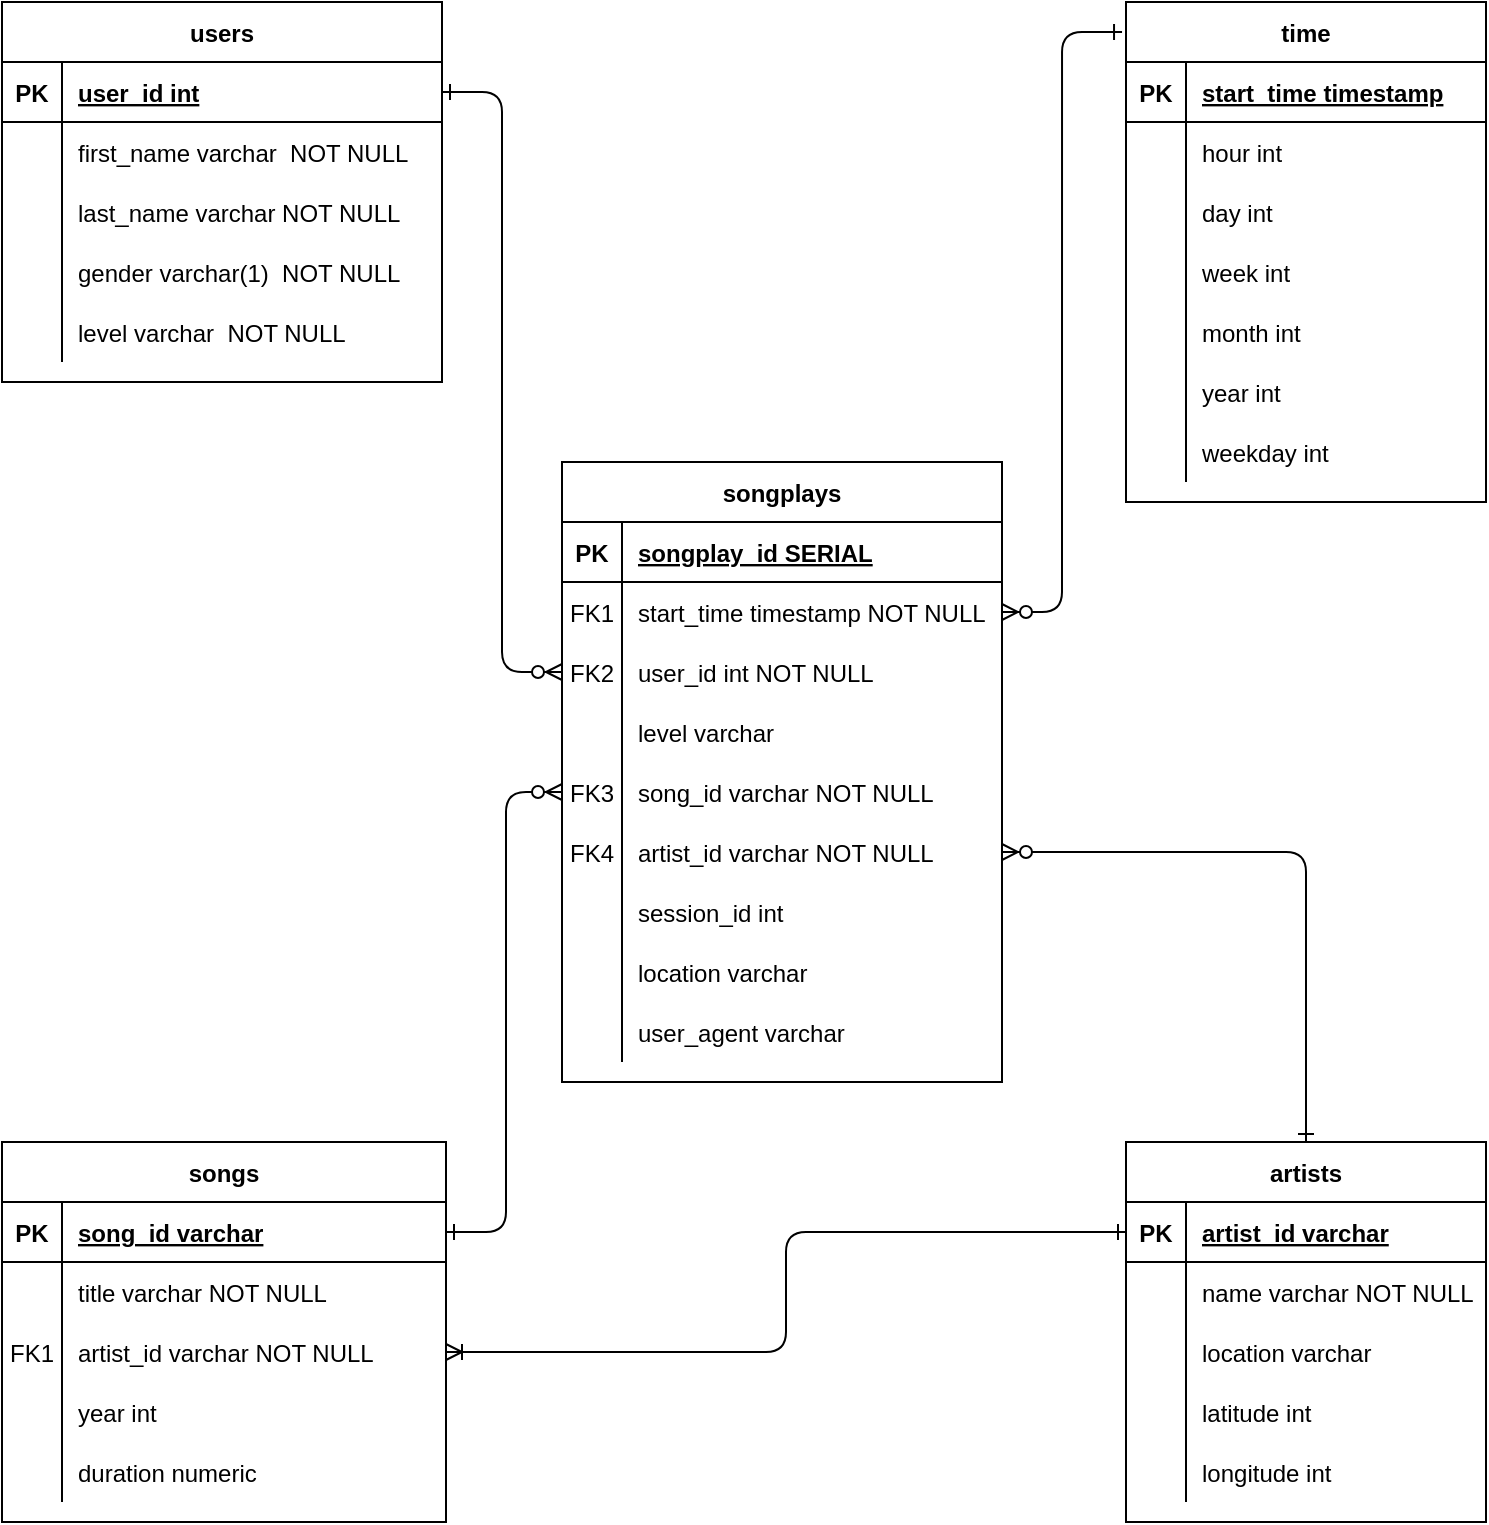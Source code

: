 <mxfile version="13.10.0" type="embed">
    <diagram id="R2lEEEUBdFMjLlhIrx00" name="Page-1">
        <mxGraphModel dx="1225" dy="878" grid="1" gridSize="10" guides="1" tooltips="1" connect="1" arrows="1" fold="1" page="1" pageScale="1" pageWidth="850" pageHeight="1100" math="0" shadow="0" extFonts="Permanent Marker^https://fonts.googleapis.com/css?family=Permanent+Marker">
            <root>
                <mxCell id="0"/>
                <mxCell id="1" parent="0"/>
                <mxCell id="Jv_EFJqljLIG1eJtzvKQ-13" value="songplays" style="shape=table;startSize=30;container=1;collapsible=1;childLayout=tableLayout;fixedRows=1;rowLines=0;fontStyle=1;align=center;resizeLast=1;" parent="1" vertex="1">
                    <mxGeometry x="338" y="310" width="220" height="310" as="geometry"/>
                </mxCell>
                <mxCell id="Jv_EFJqljLIG1eJtzvKQ-14" value="" style="shape=partialRectangle;collapsible=0;dropTarget=0;pointerEvents=0;fillColor=none;top=0;left=0;bottom=1;right=0;points=[[0,0.5],[1,0.5]];portConstraint=eastwest;" parent="Jv_EFJqljLIG1eJtzvKQ-13" vertex="1">
                    <mxGeometry y="30" width="220" height="30" as="geometry"/>
                </mxCell>
                <mxCell id="Jv_EFJqljLIG1eJtzvKQ-15" value="PK" style="shape=partialRectangle;connectable=0;fillColor=none;top=0;left=0;bottom=0;right=0;fontStyle=1;overflow=hidden;" parent="Jv_EFJqljLIG1eJtzvKQ-14" vertex="1">
                    <mxGeometry width="30" height="30" as="geometry"/>
                </mxCell>
                <mxCell id="Jv_EFJqljLIG1eJtzvKQ-16" value="songplay_id SERIAL" style="shape=partialRectangle;connectable=0;fillColor=none;top=0;left=0;bottom=0;right=0;align=left;spacingLeft=6;fontStyle=5;overflow=hidden;" parent="Jv_EFJqljLIG1eJtzvKQ-14" vertex="1">
                    <mxGeometry x="30" width="190" height="30" as="geometry"/>
                </mxCell>
                <mxCell id="Jv_EFJqljLIG1eJtzvKQ-17" value="" style="shape=partialRectangle;collapsible=0;dropTarget=0;pointerEvents=0;fillColor=none;top=0;left=0;bottom=0;right=0;points=[[0,0.5],[1,0.5]];portConstraint=eastwest;" parent="Jv_EFJqljLIG1eJtzvKQ-13" vertex="1">
                    <mxGeometry y="60" width="220" height="30" as="geometry"/>
                </mxCell>
                <mxCell id="Jv_EFJqljLIG1eJtzvKQ-18" value="FK1" style="shape=partialRectangle;connectable=0;fillColor=none;top=0;left=0;bottom=0;right=0;editable=1;overflow=hidden;" parent="Jv_EFJqljLIG1eJtzvKQ-17" vertex="1">
                    <mxGeometry width="30" height="30" as="geometry"/>
                </mxCell>
                <mxCell id="Jv_EFJqljLIG1eJtzvKQ-19" value="start_time timestamp NOT NULL" style="shape=partialRectangle;connectable=0;fillColor=none;top=0;left=0;bottom=0;right=0;align=left;spacingLeft=6;overflow=hidden;" parent="Jv_EFJqljLIG1eJtzvKQ-17" vertex="1">
                    <mxGeometry x="30" width="190" height="30" as="geometry"/>
                </mxCell>
                <mxCell id="Jv_EFJqljLIG1eJtzvKQ-20" value="" style="shape=partialRectangle;collapsible=0;dropTarget=0;pointerEvents=0;fillColor=none;top=0;left=0;bottom=0;right=0;points=[[0,0.5],[1,0.5]];portConstraint=eastwest;" parent="Jv_EFJqljLIG1eJtzvKQ-13" vertex="1">
                    <mxGeometry y="90" width="220" height="30" as="geometry"/>
                </mxCell>
                <mxCell id="Jv_EFJqljLIG1eJtzvKQ-21" value="FK2" style="shape=partialRectangle;connectable=0;fillColor=none;top=0;left=0;bottom=0;right=0;editable=1;overflow=hidden;" parent="Jv_EFJqljLIG1eJtzvKQ-20" vertex="1">
                    <mxGeometry width="30" height="30" as="geometry"/>
                </mxCell>
                <mxCell id="Jv_EFJqljLIG1eJtzvKQ-22" value="user_id int NOT NULL" style="shape=partialRectangle;connectable=0;fillColor=none;top=0;left=0;bottom=0;right=0;align=left;spacingLeft=6;overflow=hidden;" parent="Jv_EFJqljLIG1eJtzvKQ-20" vertex="1">
                    <mxGeometry x="30" width="190" height="30" as="geometry"/>
                </mxCell>
                <mxCell id="Jv_EFJqljLIG1eJtzvKQ-23" value="" style="shape=partialRectangle;collapsible=0;dropTarget=0;pointerEvents=0;fillColor=none;top=0;left=0;bottom=0;right=0;points=[[0,0.5],[1,0.5]];portConstraint=eastwest;" parent="Jv_EFJqljLIG1eJtzvKQ-13" vertex="1">
                    <mxGeometry y="120" width="220" height="30" as="geometry"/>
                </mxCell>
                <mxCell id="Jv_EFJqljLIG1eJtzvKQ-24" value="" style="shape=partialRectangle;connectable=0;fillColor=none;top=0;left=0;bottom=0;right=0;editable=1;overflow=hidden;" parent="Jv_EFJqljLIG1eJtzvKQ-23" vertex="1">
                    <mxGeometry width="30" height="30" as="geometry"/>
                </mxCell>
                <mxCell id="Jv_EFJqljLIG1eJtzvKQ-25" value="level varchar" style="shape=partialRectangle;connectable=0;fillColor=none;top=0;left=0;bottom=0;right=0;align=left;spacingLeft=6;overflow=hidden;" parent="Jv_EFJqljLIG1eJtzvKQ-23" vertex="1">
                    <mxGeometry x="30" width="190" height="30" as="geometry"/>
                </mxCell>
                <mxCell id="Jv_EFJqljLIG1eJtzvKQ-26" style="shape=partialRectangle;collapsible=0;dropTarget=0;pointerEvents=0;fillColor=none;top=0;left=0;bottom=0;right=0;points=[[0,0.5],[1,0.5]];portConstraint=eastwest;" parent="Jv_EFJqljLIG1eJtzvKQ-13" vertex="1">
                    <mxGeometry y="150" width="220" height="30" as="geometry"/>
                </mxCell>
                <mxCell id="Jv_EFJqljLIG1eJtzvKQ-27" value="FK3" style="shape=partialRectangle;connectable=0;fillColor=none;top=0;left=0;bottom=0;right=0;editable=1;overflow=hidden;" parent="Jv_EFJqljLIG1eJtzvKQ-26" vertex="1">
                    <mxGeometry width="30" height="30" as="geometry"/>
                </mxCell>
                <mxCell id="Jv_EFJqljLIG1eJtzvKQ-28" value="song_id varchar NOT NULL" style="shape=partialRectangle;connectable=0;fillColor=none;top=0;left=0;bottom=0;right=0;align=left;spacingLeft=6;overflow=hidden;" parent="Jv_EFJqljLIG1eJtzvKQ-26" vertex="1">
                    <mxGeometry x="30" width="190" height="30" as="geometry"/>
                </mxCell>
                <mxCell id="Jv_EFJqljLIG1eJtzvKQ-29" style="shape=partialRectangle;collapsible=0;dropTarget=0;pointerEvents=0;fillColor=none;top=0;left=0;bottom=0;right=0;points=[[0,0.5],[1,0.5]];portConstraint=eastwest;" parent="Jv_EFJqljLIG1eJtzvKQ-13" vertex="1">
                    <mxGeometry y="180" width="220" height="30" as="geometry"/>
                </mxCell>
                <mxCell id="Jv_EFJqljLIG1eJtzvKQ-30" value="FK4" style="shape=partialRectangle;connectable=0;fillColor=none;top=0;left=0;bottom=0;right=0;editable=1;overflow=hidden;" parent="Jv_EFJqljLIG1eJtzvKQ-29" vertex="1">
                    <mxGeometry width="30" height="30" as="geometry"/>
                </mxCell>
                <mxCell id="Jv_EFJqljLIG1eJtzvKQ-31" value="artist_id varchar NOT NULL" style="shape=partialRectangle;connectable=0;fillColor=none;top=0;left=0;bottom=0;right=0;align=left;spacingLeft=6;overflow=hidden;" parent="Jv_EFJqljLIG1eJtzvKQ-29" vertex="1">
                    <mxGeometry x="30" width="190" height="30" as="geometry"/>
                </mxCell>
                <mxCell id="Jv_EFJqljLIG1eJtzvKQ-32" style="shape=partialRectangle;collapsible=0;dropTarget=0;pointerEvents=0;fillColor=none;top=0;left=0;bottom=0;right=0;points=[[0,0.5],[1,0.5]];portConstraint=eastwest;" parent="Jv_EFJqljLIG1eJtzvKQ-13" vertex="1">
                    <mxGeometry y="210" width="220" height="30" as="geometry"/>
                </mxCell>
                <mxCell id="Jv_EFJqljLIG1eJtzvKQ-33" style="shape=partialRectangle;connectable=0;fillColor=none;top=0;left=0;bottom=0;right=0;editable=1;overflow=hidden;" parent="Jv_EFJqljLIG1eJtzvKQ-32" vertex="1">
                    <mxGeometry width="30" height="30" as="geometry"/>
                </mxCell>
                <mxCell id="Jv_EFJqljLIG1eJtzvKQ-34" value="session_id int" style="shape=partialRectangle;connectable=0;fillColor=none;top=0;left=0;bottom=0;right=0;align=left;spacingLeft=6;overflow=hidden;" parent="Jv_EFJqljLIG1eJtzvKQ-32" vertex="1">
                    <mxGeometry x="30" width="190" height="30" as="geometry"/>
                </mxCell>
                <mxCell id="Jv_EFJqljLIG1eJtzvKQ-35" style="shape=partialRectangle;collapsible=0;dropTarget=0;pointerEvents=0;fillColor=none;top=0;left=0;bottom=0;right=0;points=[[0,0.5],[1,0.5]];portConstraint=eastwest;" parent="Jv_EFJqljLIG1eJtzvKQ-13" vertex="1">
                    <mxGeometry y="240" width="220" height="30" as="geometry"/>
                </mxCell>
                <mxCell id="Jv_EFJqljLIG1eJtzvKQ-36" style="shape=partialRectangle;connectable=0;fillColor=none;top=0;left=0;bottom=0;right=0;editable=1;overflow=hidden;" parent="Jv_EFJqljLIG1eJtzvKQ-35" vertex="1">
                    <mxGeometry width="30" height="30" as="geometry"/>
                </mxCell>
                <mxCell id="Jv_EFJqljLIG1eJtzvKQ-37" value="location varchar" style="shape=partialRectangle;connectable=0;fillColor=none;top=0;left=0;bottom=0;right=0;align=left;spacingLeft=6;overflow=hidden;" parent="Jv_EFJqljLIG1eJtzvKQ-35" vertex="1">
                    <mxGeometry x="30" width="190" height="30" as="geometry"/>
                </mxCell>
                <mxCell id="Jv_EFJqljLIG1eJtzvKQ-38" style="shape=partialRectangle;collapsible=0;dropTarget=0;pointerEvents=0;fillColor=none;top=0;left=0;bottom=0;right=0;points=[[0,0.5],[1,0.5]];portConstraint=eastwest;" parent="Jv_EFJqljLIG1eJtzvKQ-13" vertex="1">
                    <mxGeometry y="270" width="220" height="30" as="geometry"/>
                </mxCell>
                <mxCell id="Jv_EFJqljLIG1eJtzvKQ-39" style="shape=partialRectangle;connectable=0;fillColor=none;top=0;left=0;bottom=0;right=0;editable=1;overflow=hidden;" parent="Jv_EFJqljLIG1eJtzvKQ-38" vertex="1">
                    <mxGeometry width="30" height="30" as="geometry"/>
                </mxCell>
                <mxCell id="Jv_EFJqljLIG1eJtzvKQ-40" value="user_agent varchar" style="shape=partialRectangle;connectable=0;fillColor=none;top=0;left=0;bottom=0;right=0;align=left;spacingLeft=6;overflow=hidden;" parent="Jv_EFJqljLIG1eJtzvKQ-38" vertex="1">
                    <mxGeometry x="30" width="190" height="30" as="geometry"/>
                </mxCell>
                <mxCell id="Jv_EFJqljLIG1eJtzvKQ-47" value="users" style="shape=table;startSize=30;container=1;collapsible=1;childLayout=tableLayout;fixedRows=1;rowLines=0;fontStyle=1;align=center;resizeLast=1;" parent="1" vertex="1">
                    <mxGeometry x="58" y="80" width="220" height="190" as="geometry"/>
                </mxCell>
                <mxCell id="Jv_EFJqljLIG1eJtzvKQ-48" value="" style="shape=partialRectangle;collapsible=0;dropTarget=0;pointerEvents=0;fillColor=none;top=0;left=0;bottom=1;right=0;points=[[0,0.5],[1,0.5]];portConstraint=eastwest;" parent="Jv_EFJqljLIG1eJtzvKQ-47" vertex="1">
                    <mxGeometry y="30" width="220" height="30" as="geometry"/>
                </mxCell>
                <mxCell id="Jv_EFJqljLIG1eJtzvKQ-49" value="PK" style="shape=partialRectangle;connectable=0;fillColor=none;top=0;left=0;bottom=0;right=0;fontStyle=1;overflow=hidden;" parent="Jv_EFJqljLIG1eJtzvKQ-48" vertex="1">
                    <mxGeometry width="30" height="30" as="geometry"/>
                </mxCell>
                <mxCell id="Jv_EFJqljLIG1eJtzvKQ-50" value="user_id int" style="shape=partialRectangle;connectable=0;fillColor=none;top=0;left=0;bottom=0;right=0;align=left;spacingLeft=6;fontStyle=5;overflow=hidden;" parent="Jv_EFJqljLIG1eJtzvKQ-48" vertex="1">
                    <mxGeometry x="30" width="190" height="30" as="geometry"/>
                </mxCell>
                <mxCell id="Jv_EFJqljLIG1eJtzvKQ-51" value="" style="shape=partialRectangle;collapsible=0;dropTarget=0;pointerEvents=0;fillColor=none;top=0;left=0;bottom=0;right=0;points=[[0,0.5],[1,0.5]];portConstraint=eastwest;" parent="Jv_EFJqljLIG1eJtzvKQ-47" vertex="1">
                    <mxGeometry y="60" width="220" height="30" as="geometry"/>
                </mxCell>
                <mxCell id="Jv_EFJqljLIG1eJtzvKQ-52" value="" style="shape=partialRectangle;connectable=0;fillColor=none;top=0;left=0;bottom=0;right=0;editable=1;overflow=hidden;" parent="Jv_EFJqljLIG1eJtzvKQ-51" vertex="1">
                    <mxGeometry width="30" height="30" as="geometry"/>
                </mxCell>
                <mxCell id="Jv_EFJqljLIG1eJtzvKQ-53" value="first_name varchar  NOT NULL" style="shape=partialRectangle;connectable=0;fillColor=none;top=0;left=0;bottom=0;right=0;align=left;spacingLeft=6;overflow=hidden;" parent="Jv_EFJqljLIG1eJtzvKQ-51" vertex="1">
                    <mxGeometry x="30" width="190" height="30" as="geometry"/>
                </mxCell>
                <mxCell id="Jv_EFJqljLIG1eJtzvKQ-54" value="" style="shape=partialRectangle;collapsible=0;dropTarget=0;pointerEvents=0;fillColor=none;top=0;left=0;bottom=0;right=0;points=[[0,0.5],[1,0.5]];portConstraint=eastwest;" parent="Jv_EFJqljLIG1eJtzvKQ-47" vertex="1">
                    <mxGeometry y="90" width="220" height="30" as="geometry"/>
                </mxCell>
                <mxCell id="Jv_EFJqljLIG1eJtzvKQ-55" value="" style="shape=partialRectangle;connectable=0;fillColor=none;top=0;left=0;bottom=0;right=0;editable=1;overflow=hidden;" parent="Jv_EFJqljLIG1eJtzvKQ-54" vertex="1">
                    <mxGeometry width="30" height="30" as="geometry"/>
                </mxCell>
                <mxCell id="Jv_EFJqljLIG1eJtzvKQ-56" value="last_name varchar NOT NULL" style="shape=partialRectangle;connectable=0;fillColor=none;top=0;left=0;bottom=0;right=0;align=left;spacingLeft=6;overflow=hidden;" parent="Jv_EFJqljLIG1eJtzvKQ-54" vertex="1">
                    <mxGeometry x="30" width="190" height="30" as="geometry"/>
                </mxCell>
                <mxCell id="Jv_EFJqljLIG1eJtzvKQ-57" value="" style="shape=partialRectangle;collapsible=0;dropTarget=0;pointerEvents=0;fillColor=none;top=0;left=0;bottom=0;right=0;points=[[0,0.5],[1,0.5]];portConstraint=eastwest;" parent="Jv_EFJqljLIG1eJtzvKQ-47" vertex="1">
                    <mxGeometry y="120" width="220" height="30" as="geometry"/>
                </mxCell>
                <mxCell id="Jv_EFJqljLIG1eJtzvKQ-58" value="" style="shape=partialRectangle;connectable=0;fillColor=none;top=0;left=0;bottom=0;right=0;editable=1;overflow=hidden;" parent="Jv_EFJqljLIG1eJtzvKQ-57" vertex="1">
                    <mxGeometry width="30" height="30" as="geometry"/>
                </mxCell>
                <mxCell id="Jv_EFJqljLIG1eJtzvKQ-59" value="gender varchar(1)  NOT NULL" style="shape=partialRectangle;connectable=0;fillColor=none;top=0;left=0;bottom=0;right=0;align=left;spacingLeft=6;overflow=hidden;" parent="Jv_EFJqljLIG1eJtzvKQ-57" vertex="1">
                    <mxGeometry x="30" width="190" height="30" as="geometry"/>
                </mxCell>
                <mxCell id="Jv_EFJqljLIG1eJtzvKQ-60" style="shape=partialRectangle;collapsible=0;dropTarget=0;pointerEvents=0;fillColor=none;top=0;left=0;bottom=0;right=0;points=[[0,0.5],[1,0.5]];portConstraint=eastwest;" parent="Jv_EFJqljLIG1eJtzvKQ-47" vertex="1">
                    <mxGeometry y="150" width="220" height="30" as="geometry"/>
                </mxCell>
                <mxCell id="Jv_EFJqljLIG1eJtzvKQ-61" style="shape=partialRectangle;connectable=0;fillColor=none;top=0;left=0;bottom=0;right=0;editable=1;overflow=hidden;" parent="Jv_EFJqljLIG1eJtzvKQ-60" vertex="1">
                    <mxGeometry width="30" height="30" as="geometry"/>
                </mxCell>
                <mxCell id="Jv_EFJqljLIG1eJtzvKQ-62" value="level varchar  NOT NULL" style="shape=partialRectangle;connectable=0;fillColor=none;top=0;left=0;bottom=0;right=0;align=left;spacingLeft=6;overflow=hidden;" parent="Jv_EFJqljLIG1eJtzvKQ-60" vertex="1">
                    <mxGeometry x="30" width="190" height="30" as="geometry"/>
                </mxCell>
                <mxCell id="Jv_EFJqljLIG1eJtzvKQ-63" value="songs" style="shape=table;startSize=30;container=1;collapsible=1;childLayout=tableLayout;fixedRows=1;rowLines=0;fontStyle=1;align=center;resizeLast=1;" parent="1" vertex="1">
                    <mxGeometry x="58" y="650" width="222" height="190" as="geometry"/>
                </mxCell>
                <mxCell id="Jv_EFJqljLIG1eJtzvKQ-64" value="" style="shape=partialRectangle;collapsible=0;dropTarget=0;pointerEvents=0;fillColor=none;top=0;left=0;bottom=1;right=0;points=[[0,0.5],[1,0.5]];portConstraint=eastwest;" parent="Jv_EFJqljLIG1eJtzvKQ-63" vertex="1">
                    <mxGeometry y="30" width="222" height="30" as="geometry"/>
                </mxCell>
                <mxCell id="Jv_EFJqljLIG1eJtzvKQ-65" value="PK" style="shape=partialRectangle;connectable=0;fillColor=none;top=0;left=0;bottom=0;right=0;fontStyle=1;overflow=hidden;" parent="Jv_EFJqljLIG1eJtzvKQ-64" vertex="1">
                    <mxGeometry width="30" height="30" as="geometry"/>
                </mxCell>
                <mxCell id="Jv_EFJqljLIG1eJtzvKQ-66" value="song_id varchar" style="shape=partialRectangle;connectable=0;fillColor=none;top=0;left=0;bottom=0;right=0;align=left;spacingLeft=6;fontStyle=5;overflow=hidden;" parent="Jv_EFJqljLIG1eJtzvKQ-64" vertex="1">
                    <mxGeometry x="30" width="192" height="30" as="geometry"/>
                </mxCell>
                <mxCell id="Jv_EFJqljLIG1eJtzvKQ-67" value="" style="shape=partialRectangle;collapsible=0;dropTarget=0;pointerEvents=0;fillColor=none;top=0;left=0;bottom=0;right=0;points=[[0,0.5],[1,0.5]];portConstraint=eastwest;" parent="Jv_EFJqljLIG1eJtzvKQ-63" vertex="1">
                    <mxGeometry y="60" width="222" height="30" as="geometry"/>
                </mxCell>
                <mxCell id="Jv_EFJqljLIG1eJtzvKQ-68" value="" style="shape=partialRectangle;connectable=0;fillColor=none;top=0;left=0;bottom=0;right=0;editable=1;overflow=hidden;" parent="Jv_EFJqljLIG1eJtzvKQ-67" vertex="1">
                    <mxGeometry width="30" height="30" as="geometry"/>
                </mxCell>
                <mxCell id="Jv_EFJqljLIG1eJtzvKQ-69" value="title varchar NOT NULL" style="shape=partialRectangle;connectable=0;fillColor=none;top=0;left=0;bottom=0;right=0;align=left;spacingLeft=6;overflow=hidden;" parent="Jv_EFJqljLIG1eJtzvKQ-67" vertex="1">
                    <mxGeometry x="30" width="192" height="30" as="geometry"/>
                </mxCell>
                <mxCell id="Jv_EFJqljLIG1eJtzvKQ-70" value="" style="shape=partialRectangle;collapsible=0;dropTarget=0;pointerEvents=0;fillColor=none;top=0;left=0;bottom=0;right=0;points=[[0,0.5],[1,0.5]];portConstraint=eastwest;" parent="Jv_EFJqljLIG1eJtzvKQ-63" vertex="1">
                    <mxGeometry y="90" width="222" height="30" as="geometry"/>
                </mxCell>
                <mxCell id="Jv_EFJqljLIG1eJtzvKQ-71" value="FK1" style="shape=partialRectangle;connectable=0;fillColor=none;top=0;left=0;bottom=0;right=0;editable=1;overflow=hidden;" parent="Jv_EFJqljLIG1eJtzvKQ-70" vertex="1">
                    <mxGeometry width="30" height="30" as="geometry"/>
                </mxCell>
                <mxCell id="Jv_EFJqljLIG1eJtzvKQ-72" value="artist_id varchar NOT NULL" style="shape=partialRectangle;connectable=0;fillColor=none;top=0;left=0;bottom=0;right=0;align=left;spacingLeft=6;overflow=hidden;" parent="Jv_EFJqljLIG1eJtzvKQ-70" vertex="1">
                    <mxGeometry x="30" width="192" height="30" as="geometry"/>
                </mxCell>
                <mxCell id="Jv_EFJqljLIG1eJtzvKQ-73" value="" style="shape=partialRectangle;collapsible=0;dropTarget=0;pointerEvents=0;fillColor=none;top=0;left=0;bottom=0;right=0;points=[[0,0.5],[1,0.5]];portConstraint=eastwest;" parent="Jv_EFJqljLIG1eJtzvKQ-63" vertex="1">
                    <mxGeometry y="120" width="222" height="30" as="geometry"/>
                </mxCell>
                <mxCell id="Jv_EFJqljLIG1eJtzvKQ-74" value="" style="shape=partialRectangle;connectable=0;fillColor=none;top=0;left=0;bottom=0;right=0;editable=1;overflow=hidden;" parent="Jv_EFJqljLIG1eJtzvKQ-73" vertex="1">
                    <mxGeometry width="30" height="30" as="geometry"/>
                </mxCell>
                <mxCell id="Jv_EFJqljLIG1eJtzvKQ-75" value="year int" style="shape=partialRectangle;connectable=0;fillColor=none;top=0;left=0;bottom=0;right=0;align=left;spacingLeft=6;overflow=hidden;" parent="Jv_EFJqljLIG1eJtzvKQ-73" vertex="1">
                    <mxGeometry x="30" width="192" height="30" as="geometry"/>
                </mxCell>
                <mxCell id="Jv_EFJqljLIG1eJtzvKQ-76" style="shape=partialRectangle;collapsible=0;dropTarget=0;pointerEvents=0;fillColor=none;top=0;left=0;bottom=0;right=0;points=[[0,0.5],[1,0.5]];portConstraint=eastwest;" parent="Jv_EFJqljLIG1eJtzvKQ-63" vertex="1">
                    <mxGeometry y="150" width="222" height="30" as="geometry"/>
                </mxCell>
                <mxCell id="Jv_EFJqljLIG1eJtzvKQ-77" style="shape=partialRectangle;connectable=0;fillColor=none;top=0;left=0;bottom=0;right=0;editable=1;overflow=hidden;" parent="Jv_EFJqljLIG1eJtzvKQ-76" vertex="1">
                    <mxGeometry width="30" height="30" as="geometry"/>
                </mxCell>
                <mxCell id="Jv_EFJqljLIG1eJtzvKQ-78" value="duration numeric" style="shape=partialRectangle;connectable=0;fillColor=none;top=0;left=0;bottom=0;right=0;align=left;spacingLeft=6;overflow=hidden;" parent="Jv_EFJqljLIG1eJtzvKQ-76" vertex="1">
                    <mxGeometry x="30" width="192" height="30" as="geometry"/>
                </mxCell>
                <mxCell id="Jv_EFJqljLIG1eJtzvKQ-79" value="artists" style="shape=table;startSize=30;container=1;collapsible=1;childLayout=tableLayout;fixedRows=1;rowLines=0;fontStyle=1;align=center;resizeLast=1;" parent="1" vertex="1">
                    <mxGeometry x="620" y="650" width="180" height="190" as="geometry"/>
                </mxCell>
                <mxCell id="Jv_EFJqljLIG1eJtzvKQ-80" value="" style="shape=partialRectangle;collapsible=0;dropTarget=0;pointerEvents=0;fillColor=none;top=0;left=0;bottom=1;right=0;points=[[0,0.5],[1,0.5]];portConstraint=eastwest;" parent="Jv_EFJqljLIG1eJtzvKQ-79" vertex="1">
                    <mxGeometry y="30" width="180" height="30" as="geometry"/>
                </mxCell>
                <mxCell id="Jv_EFJqljLIG1eJtzvKQ-81" value="PK" style="shape=partialRectangle;connectable=0;fillColor=none;top=0;left=0;bottom=0;right=0;fontStyle=1;overflow=hidden;" parent="Jv_EFJqljLIG1eJtzvKQ-80" vertex="1">
                    <mxGeometry width="30" height="30" as="geometry"/>
                </mxCell>
                <mxCell id="Jv_EFJqljLIG1eJtzvKQ-82" value="artist_id varchar" style="shape=partialRectangle;connectable=0;fillColor=none;top=0;left=0;bottom=0;right=0;align=left;spacingLeft=6;fontStyle=5;overflow=hidden;" parent="Jv_EFJqljLIG1eJtzvKQ-80" vertex="1">
                    <mxGeometry x="30" width="150" height="30" as="geometry"/>
                </mxCell>
                <mxCell id="Jv_EFJqljLIG1eJtzvKQ-83" value="" style="shape=partialRectangle;collapsible=0;dropTarget=0;pointerEvents=0;fillColor=none;top=0;left=0;bottom=0;right=0;points=[[0,0.5],[1,0.5]];portConstraint=eastwest;" parent="Jv_EFJqljLIG1eJtzvKQ-79" vertex="1">
                    <mxGeometry y="60" width="180" height="30" as="geometry"/>
                </mxCell>
                <mxCell id="Jv_EFJqljLIG1eJtzvKQ-84" value="" style="shape=partialRectangle;connectable=0;fillColor=none;top=0;left=0;bottom=0;right=0;editable=1;overflow=hidden;" parent="Jv_EFJqljLIG1eJtzvKQ-83" vertex="1">
                    <mxGeometry width="30" height="30" as="geometry"/>
                </mxCell>
                <mxCell id="Jv_EFJqljLIG1eJtzvKQ-85" value="name varchar NOT NULL" style="shape=partialRectangle;connectable=0;fillColor=none;top=0;left=0;bottom=0;right=0;align=left;spacingLeft=6;overflow=hidden;" parent="Jv_EFJqljLIG1eJtzvKQ-83" vertex="1">
                    <mxGeometry x="30" width="150" height="30" as="geometry"/>
                </mxCell>
                <mxCell id="Jv_EFJqljLIG1eJtzvKQ-86" value="" style="shape=partialRectangle;collapsible=0;dropTarget=0;pointerEvents=0;fillColor=none;top=0;left=0;bottom=0;right=0;points=[[0,0.5],[1,0.5]];portConstraint=eastwest;" parent="Jv_EFJqljLIG1eJtzvKQ-79" vertex="1">
                    <mxGeometry y="90" width="180" height="30" as="geometry"/>
                </mxCell>
                <mxCell id="Jv_EFJqljLIG1eJtzvKQ-87" value="" style="shape=partialRectangle;connectable=0;fillColor=none;top=0;left=0;bottom=0;right=0;editable=1;overflow=hidden;" parent="Jv_EFJqljLIG1eJtzvKQ-86" vertex="1">
                    <mxGeometry width="30" height="30" as="geometry"/>
                </mxCell>
                <mxCell id="Jv_EFJqljLIG1eJtzvKQ-88" value="location varchar" style="shape=partialRectangle;connectable=0;fillColor=none;top=0;left=0;bottom=0;right=0;align=left;spacingLeft=6;overflow=hidden;" parent="Jv_EFJqljLIG1eJtzvKQ-86" vertex="1">
                    <mxGeometry x="30" width="150" height="30" as="geometry"/>
                </mxCell>
                <mxCell id="Jv_EFJqljLIG1eJtzvKQ-89" value="" style="shape=partialRectangle;collapsible=0;dropTarget=0;pointerEvents=0;fillColor=none;top=0;left=0;bottom=0;right=0;points=[[0,0.5],[1,0.5]];portConstraint=eastwest;" parent="Jv_EFJqljLIG1eJtzvKQ-79" vertex="1">
                    <mxGeometry y="120" width="180" height="30" as="geometry"/>
                </mxCell>
                <mxCell id="Jv_EFJqljLIG1eJtzvKQ-90" value="" style="shape=partialRectangle;connectable=0;fillColor=none;top=0;left=0;bottom=0;right=0;editable=1;overflow=hidden;" parent="Jv_EFJqljLIG1eJtzvKQ-89" vertex="1">
                    <mxGeometry width="30" height="30" as="geometry"/>
                </mxCell>
                <mxCell id="Jv_EFJqljLIG1eJtzvKQ-91" value="latitude int" style="shape=partialRectangle;connectable=0;fillColor=none;top=0;left=0;bottom=0;right=0;align=left;spacingLeft=6;overflow=hidden;" parent="Jv_EFJqljLIG1eJtzvKQ-89" vertex="1">
                    <mxGeometry x="30" width="150" height="30" as="geometry"/>
                </mxCell>
                <mxCell id="Jv_EFJqljLIG1eJtzvKQ-92" style="shape=partialRectangle;collapsible=0;dropTarget=0;pointerEvents=0;fillColor=none;top=0;left=0;bottom=0;right=0;points=[[0,0.5],[1,0.5]];portConstraint=eastwest;" parent="Jv_EFJqljLIG1eJtzvKQ-79" vertex="1">
                    <mxGeometry y="150" width="180" height="30" as="geometry"/>
                </mxCell>
                <mxCell id="Jv_EFJqljLIG1eJtzvKQ-93" style="shape=partialRectangle;connectable=0;fillColor=none;top=0;left=0;bottom=0;right=0;editable=1;overflow=hidden;" parent="Jv_EFJqljLIG1eJtzvKQ-92" vertex="1">
                    <mxGeometry width="30" height="30" as="geometry"/>
                </mxCell>
                <mxCell id="Jv_EFJqljLIG1eJtzvKQ-94" value="longitude int" style="shape=partialRectangle;connectable=0;fillColor=none;top=0;left=0;bottom=0;right=0;align=left;spacingLeft=6;overflow=hidden;" parent="Jv_EFJqljLIG1eJtzvKQ-92" vertex="1">
                    <mxGeometry x="30" width="150" height="30" as="geometry"/>
                </mxCell>
                <mxCell id="Jv_EFJqljLIG1eJtzvKQ-95" value="time" style="shape=table;startSize=30;container=1;collapsible=1;childLayout=tableLayout;fixedRows=1;rowLines=0;fontStyle=1;align=center;resizeLast=1;" parent="1" vertex="1">
                    <mxGeometry x="620" y="80" width="180" height="250" as="geometry"/>
                </mxCell>
                <mxCell id="Jv_EFJqljLIG1eJtzvKQ-96" value="" style="shape=partialRectangle;collapsible=0;dropTarget=0;pointerEvents=0;fillColor=none;top=0;left=0;bottom=1;right=0;points=[[0,0.5],[1,0.5]];portConstraint=eastwest;" parent="Jv_EFJqljLIG1eJtzvKQ-95" vertex="1">
                    <mxGeometry y="30" width="180" height="30" as="geometry"/>
                </mxCell>
                <mxCell id="Jv_EFJqljLIG1eJtzvKQ-97" value="PK" style="shape=partialRectangle;connectable=0;fillColor=none;top=0;left=0;bottom=0;right=0;fontStyle=1;overflow=hidden;" parent="Jv_EFJqljLIG1eJtzvKQ-96" vertex="1">
                    <mxGeometry width="30" height="30" as="geometry"/>
                </mxCell>
                <mxCell id="Jv_EFJqljLIG1eJtzvKQ-98" value="start_time timestamp" style="shape=partialRectangle;connectable=0;fillColor=none;top=0;left=0;bottom=0;right=0;align=left;spacingLeft=6;fontStyle=5;overflow=hidden;" parent="Jv_EFJqljLIG1eJtzvKQ-96" vertex="1">
                    <mxGeometry x="30" width="150" height="30" as="geometry"/>
                </mxCell>
                <mxCell id="Jv_EFJqljLIG1eJtzvKQ-99" value="" style="shape=partialRectangle;collapsible=0;dropTarget=0;pointerEvents=0;fillColor=none;top=0;left=0;bottom=0;right=0;points=[[0,0.5],[1,0.5]];portConstraint=eastwest;" parent="Jv_EFJqljLIG1eJtzvKQ-95" vertex="1">
                    <mxGeometry y="60" width="180" height="30" as="geometry"/>
                </mxCell>
                <mxCell id="Jv_EFJqljLIG1eJtzvKQ-100" value="" style="shape=partialRectangle;connectable=0;fillColor=none;top=0;left=0;bottom=0;right=0;editable=1;overflow=hidden;" parent="Jv_EFJqljLIG1eJtzvKQ-99" vertex="1">
                    <mxGeometry width="30" height="30" as="geometry"/>
                </mxCell>
                <mxCell id="Jv_EFJqljLIG1eJtzvKQ-101" value="hour int" style="shape=partialRectangle;connectable=0;fillColor=none;top=0;left=0;bottom=0;right=0;align=left;spacingLeft=6;overflow=hidden;" parent="Jv_EFJqljLIG1eJtzvKQ-99" vertex="1">
                    <mxGeometry x="30" width="150" height="30" as="geometry"/>
                </mxCell>
                <mxCell id="Jv_EFJqljLIG1eJtzvKQ-102" value="" style="shape=partialRectangle;collapsible=0;dropTarget=0;pointerEvents=0;fillColor=none;top=0;left=0;bottom=0;right=0;points=[[0,0.5],[1,0.5]];portConstraint=eastwest;" parent="Jv_EFJqljLIG1eJtzvKQ-95" vertex="1">
                    <mxGeometry y="90" width="180" height="30" as="geometry"/>
                </mxCell>
                <mxCell id="Jv_EFJqljLIG1eJtzvKQ-103" value="" style="shape=partialRectangle;connectable=0;fillColor=none;top=0;left=0;bottom=0;right=0;editable=1;overflow=hidden;" parent="Jv_EFJqljLIG1eJtzvKQ-102" vertex="1">
                    <mxGeometry width="30" height="30" as="geometry"/>
                </mxCell>
                <mxCell id="Jv_EFJqljLIG1eJtzvKQ-104" value="day int" style="shape=partialRectangle;connectable=0;fillColor=none;top=0;left=0;bottom=0;right=0;align=left;spacingLeft=6;overflow=hidden;" parent="Jv_EFJqljLIG1eJtzvKQ-102" vertex="1">
                    <mxGeometry x="30" width="150" height="30" as="geometry"/>
                </mxCell>
                <mxCell id="Jv_EFJqljLIG1eJtzvKQ-105" value="" style="shape=partialRectangle;collapsible=0;dropTarget=0;pointerEvents=0;fillColor=none;top=0;left=0;bottom=0;right=0;points=[[0,0.5],[1,0.5]];portConstraint=eastwest;" parent="Jv_EFJqljLIG1eJtzvKQ-95" vertex="1">
                    <mxGeometry y="120" width="180" height="30" as="geometry"/>
                </mxCell>
                <mxCell id="Jv_EFJqljLIG1eJtzvKQ-106" value="" style="shape=partialRectangle;connectable=0;fillColor=none;top=0;left=0;bottom=0;right=0;editable=1;overflow=hidden;" parent="Jv_EFJqljLIG1eJtzvKQ-105" vertex="1">
                    <mxGeometry width="30" height="30" as="geometry"/>
                </mxCell>
                <mxCell id="Jv_EFJqljLIG1eJtzvKQ-107" value="week int" style="shape=partialRectangle;connectable=0;fillColor=none;top=0;left=0;bottom=0;right=0;align=left;spacingLeft=6;overflow=hidden;" parent="Jv_EFJqljLIG1eJtzvKQ-105" vertex="1">
                    <mxGeometry x="30" width="150" height="30" as="geometry"/>
                </mxCell>
                <mxCell id="Jv_EFJqljLIG1eJtzvKQ-108" style="shape=partialRectangle;collapsible=0;dropTarget=0;pointerEvents=0;fillColor=none;top=0;left=0;bottom=0;right=0;points=[[0,0.5],[1,0.5]];portConstraint=eastwest;" parent="Jv_EFJqljLIG1eJtzvKQ-95" vertex="1">
                    <mxGeometry y="150" width="180" height="30" as="geometry"/>
                </mxCell>
                <mxCell id="Jv_EFJqljLIG1eJtzvKQ-109" style="shape=partialRectangle;connectable=0;fillColor=none;top=0;left=0;bottom=0;right=0;editable=1;overflow=hidden;" parent="Jv_EFJqljLIG1eJtzvKQ-108" vertex="1">
                    <mxGeometry width="30" height="30" as="geometry"/>
                </mxCell>
                <mxCell id="Jv_EFJqljLIG1eJtzvKQ-110" value="month int" style="shape=partialRectangle;connectable=0;fillColor=none;top=0;left=0;bottom=0;right=0;align=left;spacingLeft=6;overflow=hidden;" parent="Jv_EFJqljLIG1eJtzvKQ-108" vertex="1">
                    <mxGeometry x="30" width="150" height="30" as="geometry"/>
                </mxCell>
                <mxCell id="Jv_EFJqljLIG1eJtzvKQ-111" style="shape=partialRectangle;collapsible=0;dropTarget=0;pointerEvents=0;fillColor=none;top=0;left=0;bottom=0;right=0;points=[[0,0.5],[1,0.5]];portConstraint=eastwest;" parent="Jv_EFJqljLIG1eJtzvKQ-95" vertex="1">
                    <mxGeometry y="180" width="180" height="30" as="geometry"/>
                </mxCell>
                <mxCell id="Jv_EFJqljLIG1eJtzvKQ-112" style="shape=partialRectangle;connectable=0;fillColor=none;top=0;left=0;bottom=0;right=0;editable=1;overflow=hidden;" parent="Jv_EFJqljLIG1eJtzvKQ-111" vertex="1">
                    <mxGeometry width="30" height="30" as="geometry"/>
                </mxCell>
                <mxCell id="Jv_EFJqljLIG1eJtzvKQ-113" value="year int" style="shape=partialRectangle;connectable=0;fillColor=none;top=0;left=0;bottom=0;right=0;align=left;spacingLeft=6;overflow=hidden;" parent="Jv_EFJqljLIG1eJtzvKQ-111" vertex="1">
                    <mxGeometry x="30" width="150" height="30" as="geometry"/>
                </mxCell>
                <mxCell id="Jv_EFJqljLIG1eJtzvKQ-114" style="shape=partialRectangle;collapsible=0;dropTarget=0;pointerEvents=0;fillColor=none;top=0;left=0;bottom=0;right=0;points=[[0,0.5],[1,0.5]];portConstraint=eastwest;" parent="Jv_EFJqljLIG1eJtzvKQ-95" vertex="1">
                    <mxGeometry y="210" width="180" height="30" as="geometry"/>
                </mxCell>
                <mxCell id="Jv_EFJqljLIG1eJtzvKQ-115" style="shape=partialRectangle;connectable=0;fillColor=none;top=0;left=0;bottom=0;right=0;editable=1;overflow=hidden;" parent="Jv_EFJqljLIG1eJtzvKQ-114" vertex="1">
                    <mxGeometry width="30" height="30" as="geometry"/>
                </mxCell>
                <mxCell id="Jv_EFJqljLIG1eJtzvKQ-116" value="weekday int" style="shape=partialRectangle;connectable=0;fillColor=none;top=0;left=0;bottom=0;right=0;align=left;spacingLeft=6;overflow=hidden;" parent="Jv_EFJqljLIG1eJtzvKQ-114" vertex="1">
                    <mxGeometry x="30" width="150" height="30" as="geometry"/>
                </mxCell>
                <mxCell id="Jv_EFJqljLIG1eJtzvKQ-124" value="" style="edgeStyle=entityRelationEdgeStyle;fontSize=12;html=1;endArrow=ERzeroToMany;startArrow=ERone;entryX=1;entryY=0.5;entryDx=0;entryDy=0;exitX=-0.011;exitY=0.06;exitDx=0;exitDy=0;exitPerimeter=0;endFill=1;startFill=0;" parent="1" source="Jv_EFJqljLIG1eJtzvKQ-95" target="Jv_EFJqljLIG1eJtzvKQ-17" edge="1">
                    <mxGeometry width="100" height="100" relative="1" as="geometry">
                        <mxPoint x="340" y="590" as="sourcePoint"/>
                        <mxPoint x="440" y="490" as="targetPoint"/>
                    </mxGeometry>
                </mxCell>
                <mxCell id="Jv_EFJqljLIG1eJtzvKQ-125" value="" style="edgeStyle=entityRelationEdgeStyle;fontSize=12;html=1;endArrow=ERzeroToMany;startArrow=ERone;exitX=1;exitY=0.5;exitDx=0;exitDy=0;entryX=0;entryY=0.5;entryDx=0;entryDy=0;endFill=1;startFill=0;" parent="1" source="Jv_EFJqljLIG1eJtzvKQ-48" target="Jv_EFJqljLIG1eJtzvKQ-20" edge="1">
                    <mxGeometry width="100" height="100" relative="1" as="geometry">
                        <mxPoint x="340" y="590" as="sourcePoint"/>
                        <mxPoint x="150" y="410" as="targetPoint"/>
                    </mxGeometry>
                </mxCell>
                <mxCell id="Jv_EFJqljLIG1eJtzvKQ-126" style="edgeStyle=orthogonalEdgeStyle;rounded=1;orthogonalLoop=1;jettySize=auto;html=1;entryX=1;entryY=0.5;entryDx=0;entryDy=0;endArrow=ERone;endFill=0;startArrow=ERzeroToMany;startFill=1;" parent="1" source="Jv_EFJqljLIG1eJtzvKQ-26" target="Jv_EFJqljLIG1eJtzvKQ-64" edge="1">
                    <mxGeometry relative="1" as="geometry">
                        <Array as="points">
                            <mxPoint x="310" y="475"/>
                            <mxPoint x="310" y="695"/>
                        </Array>
                    </mxGeometry>
                </mxCell>
                <mxCell id="Jv_EFJqljLIG1eJtzvKQ-127" style="edgeStyle=orthogonalEdgeStyle;rounded=1;orthogonalLoop=1;jettySize=auto;html=1;entryX=1;entryY=0.5;entryDx=0;entryDy=0;startArrow=ERone;startFill=0;endArrow=ERoneToMany;endFill=0;" parent="1" source="Jv_EFJqljLIG1eJtzvKQ-80" target="Jv_EFJqljLIG1eJtzvKQ-70" edge="1">
                    <mxGeometry relative="1" as="geometry"/>
                </mxCell>
                <mxCell id="Jv_EFJqljLIG1eJtzvKQ-128" style="edgeStyle=orthogonalEdgeStyle;rounded=1;orthogonalLoop=1;jettySize=auto;html=1;entryX=0.5;entryY=0;entryDx=0;entryDy=0;startArrow=ERzeroToMany;startFill=1;endArrow=ERone;endFill=0;" parent="1" source="Jv_EFJqljLIG1eJtzvKQ-29" target="Jv_EFJqljLIG1eJtzvKQ-79" edge="1">
                    <mxGeometry relative="1" as="geometry"/>
                </mxCell>
            </root>
        </mxGraphModel>
    </diagram>
</mxfile>